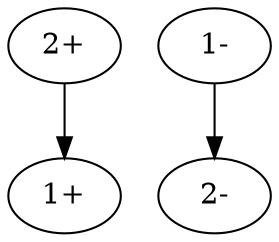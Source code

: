 digraph arcs {
"2+" [l=116698]
"2-" [l=116698]
"1+" [l=32058]
"1-" [l=32058]
"2+" -> "1+" [d=100 e=100.0 n=3]
"1-" -> "2-" [d=100 e=100.0 n=3]
}
